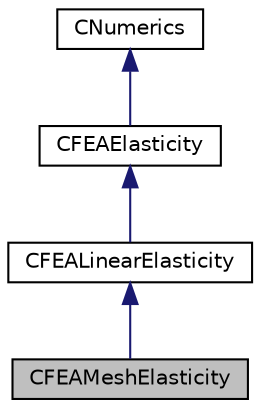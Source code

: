 digraph "CFEAMeshElasticity"
{
 // LATEX_PDF_SIZE
  edge [fontname="Helvetica",fontsize="10",labelfontname="Helvetica",labelfontsize="10"];
  node [fontname="Helvetica",fontsize="10",shape=record];
  Node1 [label="CFEAMeshElasticity",height=0.2,width=0.4,color="black", fillcolor="grey75", style="filled", fontcolor="black",tooltip="Particular case of linear elasticity used for mesh deformation."];
  Node2 -> Node1 [dir="back",color="midnightblue",fontsize="10",style="solid",fontname="Helvetica"];
  Node2 [label="CFEALinearElasticity",height=0.2,width=0.4,color="black", fillcolor="white", style="filled",URL="$classCFEALinearElasticity.html",tooltip="Class for computing the stiffness matrix of a linear, elastic problem."];
  Node3 -> Node2 [dir="back",color="midnightblue",fontsize="10",style="solid",fontname="Helvetica"];
  Node3 [label="CFEAElasticity",height=0.2,width=0.4,color="black", fillcolor="white", style="filled",URL="$classCFEAElasticity.html",tooltip="Abstract class for computing the tangent matrix and the residual for structural problems."];
  Node4 -> Node3 [dir="back",color="midnightblue",fontsize="10",style="solid",fontname="Helvetica"];
  Node4 [label="CNumerics",height=0.2,width=0.4,color="black", fillcolor="white", style="filled",URL="$classCNumerics.html",tooltip="Class for defining the numerical methods."];
}
